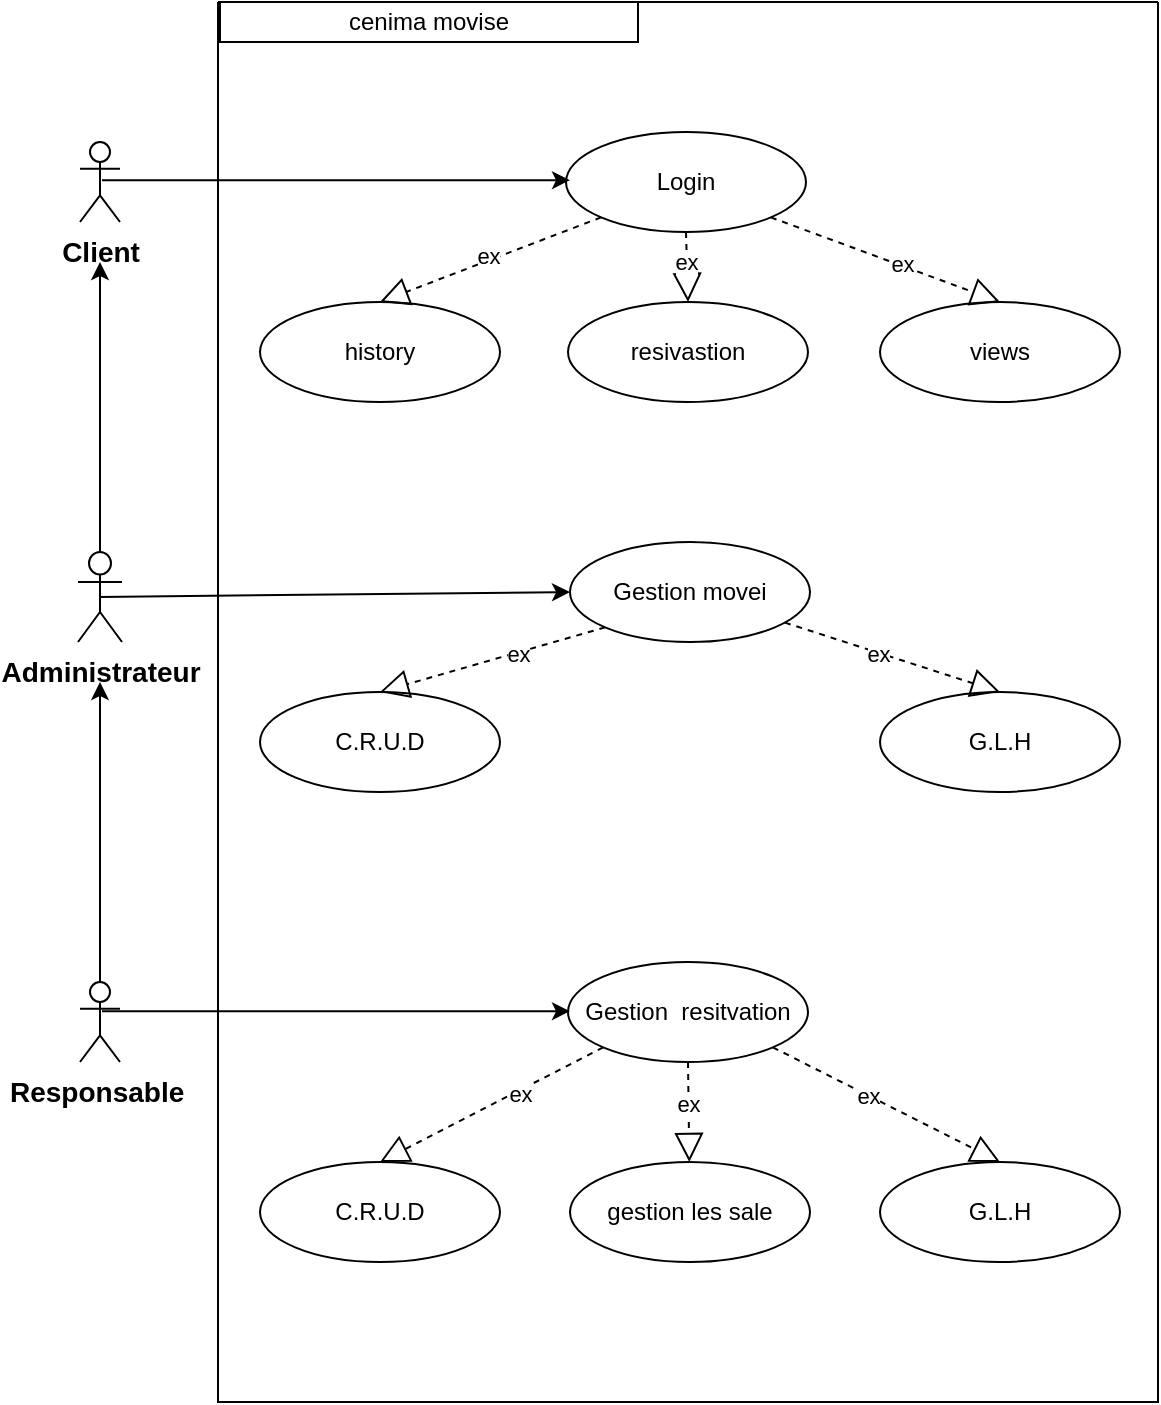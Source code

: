 <mxfile version="25.0.3">
  <diagram name="Page-1" id="0BiRn64A6qp7nT7HxyiQ">
    <mxGraphModel dx="2585" dy="1115" grid="1" gridSize="10" guides="1" tooltips="1" connect="1" arrows="1" fold="1" page="1" pageScale="1" pageWidth="827" pageHeight="1169" math="0" shadow="0">
      <root>
        <mxCell id="0" />
        <mxCell id="1" parent="0" />
        <mxCell id="PdOtNFv8q9xZHUq9bkyJ-1" value="" style="swimlane;startSize=0;" vertex="1" parent="1">
          <mxGeometry x="169" y="120" width="470" height="700" as="geometry" />
        </mxCell>
        <mxCell id="PdOtNFv8q9xZHUq9bkyJ-9" value="Login" style="ellipse;whiteSpace=wrap;html=1;" vertex="1" parent="PdOtNFv8q9xZHUq9bkyJ-1">
          <mxGeometry x="174" y="65" width="120" height="50" as="geometry" />
        </mxCell>
        <mxCell id="PdOtNFv8q9xZHUq9bkyJ-10" value="resivastion" style="ellipse;whiteSpace=wrap;html=1;" vertex="1" parent="PdOtNFv8q9xZHUq9bkyJ-1">
          <mxGeometry x="175" y="150" width="120" height="50" as="geometry" />
        </mxCell>
        <mxCell id="PdOtNFv8q9xZHUq9bkyJ-11" value="views" style="ellipse;whiteSpace=wrap;html=1;" vertex="1" parent="PdOtNFv8q9xZHUq9bkyJ-1">
          <mxGeometry x="331" y="150" width="120" height="50" as="geometry" />
        </mxCell>
        <mxCell id="PdOtNFv8q9xZHUq9bkyJ-12" value="history" style="ellipse;whiteSpace=wrap;html=1;" vertex="1" parent="PdOtNFv8q9xZHUq9bkyJ-1">
          <mxGeometry x="21" y="150" width="120" height="50" as="geometry" />
        </mxCell>
        <mxCell id="PdOtNFv8q9xZHUq9bkyJ-13" value="Gestion movei" style="ellipse;whiteSpace=wrap;html=1;" vertex="1" parent="PdOtNFv8q9xZHUq9bkyJ-1">
          <mxGeometry x="176" y="270" width="120" height="50" as="geometry" />
        </mxCell>
        <mxCell id="PdOtNFv8q9xZHUq9bkyJ-15" value="G.L.H" style="ellipse;whiteSpace=wrap;html=1;" vertex="1" parent="PdOtNFv8q9xZHUq9bkyJ-1">
          <mxGeometry x="331" y="345" width="120" height="50" as="geometry" />
        </mxCell>
        <mxCell id="PdOtNFv8q9xZHUq9bkyJ-16" value="C.R.U.D" style="ellipse;whiteSpace=wrap;html=1;" vertex="1" parent="PdOtNFv8q9xZHUq9bkyJ-1">
          <mxGeometry x="21" y="345" width="120" height="50" as="geometry" />
        </mxCell>
        <mxCell id="PdOtNFv8q9xZHUq9bkyJ-3" value="&lt;span style=&quot;box-sizing: border-box; border: 0px solid; --tw-border-spacing-x: 0; --tw-border-spacing-y: 0; --tw-translate-x: 0; --tw-translate-y: 0; --tw-rotate: 0; --tw-skew-x: 0; --tw-skew-y: 0; --tw-scale-x: 1; --tw-scale-y: 1; --tw-pan-x: ; --tw-pan-y: ; --tw-pinch-zoom: ; --tw-scroll-snap-strictness: proximity; --tw-gradient-from-position: ; --tw-gradient-via-position: ; --tw-gradient-to-position: ; --tw-ordinal: ; --tw-slashed-zero: ; --tw-numeric-figure: ; --tw-numeric-spacing: ; --tw-numeric-fraction: ; --tw-ring-inset: ; --tw-ring-offset-width: 0px; --tw-ring-offset-color: #fff; --tw-ring-color: rgba(59,130,246,.5); --tw-ring-offset-shadow: 0 0 #0000; --tw-ring-shadow: 0 0 #0000; --tw-shadow: 0 0 #0000; --tw-shadow-colored: 0 0 #0000; --tw-blur: ; --tw-brightness: ; --tw-contrast: ; --tw-grayscale: ; --tw-hue-rotate: ; --tw-invert: ; --tw-saturate: ; --tw-sepia: ; --tw-drop-shadow: ; --tw-backdrop-blur: ; --tw-backdrop-brightness: ; --tw-backdrop-contrast: ; --tw-backdrop-grayscale: ; --tw-backdrop-hue-rotate: ; --tw-backdrop-invert: ; --tw-backdrop-opacity: ; --tw-backdrop-saturate: ; --tw-backdrop-sepia: ; --tw-contain-size: ; --tw-contain-layout: ; --tw-contain-paint: ; --tw-contain-style: ; font-weight: bolder; font-family: &amp;quot;Nunito Sans&amp;quot;, sans-serif; font-size: 14px; text-align: left; text-wrap-mode: wrap; background-color: rgb(255, 255, 255);&quot;&gt;Administrateur&lt;/span&gt;" style="shape=umlActor;verticalLabelPosition=bottom;verticalAlign=top;html=1;outlineConnect=0;" vertex="1" parent="PdOtNFv8q9xZHUq9bkyJ-1">
          <mxGeometry x="-70" y="275" width="22" height="45" as="geometry" />
        </mxCell>
        <mxCell id="PdOtNFv8q9xZHUq9bkyJ-17" value="" style="endArrow=classic;html=1;rounded=0;exitX=0.5;exitY=0.5;exitDx=0;exitDy=0;exitPerimeter=0;entryX=0;entryY=0.5;entryDx=0;entryDy=0;" edge="1" parent="PdOtNFv8q9xZHUq9bkyJ-1" source="PdOtNFv8q9xZHUq9bkyJ-3" target="PdOtNFv8q9xZHUq9bkyJ-13">
          <mxGeometry width="50" height="50" relative="1" as="geometry">
            <mxPoint x="192" y="335" as="sourcePoint" />
            <mxPoint x="172" y="295" as="targetPoint" />
          </mxGeometry>
        </mxCell>
        <mxCell id="PdOtNFv8q9xZHUq9bkyJ-19" value="Gestion&amp;nbsp; resitvation" style="ellipse;whiteSpace=wrap;html=1;" vertex="1" parent="PdOtNFv8q9xZHUq9bkyJ-1">
          <mxGeometry x="175" y="480" width="120" height="50" as="geometry" />
        </mxCell>
        <mxCell id="PdOtNFv8q9xZHUq9bkyJ-20" value="G.L.H" style="ellipse;whiteSpace=wrap;html=1;" vertex="1" parent="PdOtNFv8q9xZHUq9bkyJ-1">
          <mxGeometry x="331" y="580" width="120" height="50" as="geometry" />
        </mxCell>
        <mxCell id="PdOtNFv8q9xZHUq9bkyJ-21" value="C.R.U.D" style="ellipse;whiteSpace=wrap;html=1;" vertex="1" parent="PdOtNFv8q9xZHUq9bkyJ-1">
          <mxGeometry x="21" y="580" width="120" height="50" as="geometry" />
        </mxCell>
        <mxCell id="PdOtNFv8q9xZHUq9bkyJ-22" value="gestion les sale" style="ellipse;whiteSpace=wrap;html=1;" vertex="1" parent="PdOtNFv8q9xZHUq9bkyJ-1">
          <mxGeometry x="176" y="580" width="120" height="50" as="geometry" />
        </mxCell>
        <mxCell id="PdOtNFv8q9xZHUq9bkyJ-23" value="" style="endArrow=block;dashed=1;endFill=0;endSize=12;html=1;rounded=0;exitX=0;exitY=1;exitDx=0;exitDy=0;entryX=0.5;entryY=0;entryDx=0;entryDy=0;" edge="1" parent="PdOtNFv8q9xZHUq9bkyJ-1" source="PdOtNFv8q9xZHUq9bkyJ-9" target="PdOtNFv8q9xZHUq9bkyJ-12">
          <mxGeometry width="160" relative="1" as="geometry">
            <mxPoint x="71" y="130" as="sourcePoint" />
            <mxPoint x="231" y="130" as="targetPoint" />
          </mxGeometry>
        </mxCell>
        <mxCell id="PdOtNFv8q9xZHUq9bkyJ-57" value="ex" style="edgeLabel;html=1;align=center;verticalAlign=middle;resizable=0;points=[];" vertex="1" connectable="0" parent="PdOtNFv8q9xZHUq9bkyJ-23">
          <mxGeometry x="0.013" y="-3" relative="1" as="geometry">
            <mxPoint as="offset" />
          </mxGeometry>
        </mxCell>
        <mxCell id="PdOtNFv8q9xZHUq9bkyJ-24" value="" style="endArrow=block;dashed=1;endFill=0;endSize=12;html=1;rounded=0;exitX=0.5;exitY=1;exitDx=0;exitDy=0;entryX=0.5;entryY=0;entryDx=0;entryDy=0;" edge="1" parent="PdOtNFv8q9xZHUq9bkyJ-1" source="PdOtNFv8q9xZHUq9bkyJ-9" target="PdOtNFv8q9xZHUq9bkyJ-10">
          <mxGeometry width="160" relative="1" as="geometry">
            <mxPoint x="203" y="118" as="sourcePoint" />
            <mxPoint x="91" y="160" as="targetPoint" />
          </mxGeometry>
        </mxCell>
        <mxCell id="PdOtNFv8q9xZHUq9bkyJ-56" value="ex" style="edgeLabel;html=1;align=center;verticalAlign=middle;resizable=0;points=[];" vertex="1" connectable="0" parent="PdOtNFv8q9xZHUq9bkyJ-24">
          <mxGeometry x="-0.608" y="-2" relative="1" as="geometry">
            <mxPoint x="2" y="8" as="offset" />
          </mxGeometry>
        </mxCell>
        <mxCell id="PdOtNFv8q9xZHUq9bkyJ-25" value="" style="endArrow=block;dashed=1;endFill=0;endSize=12;html=1;rounded=0;exitX=1;exitY=1;exitDx=0;exitDy=0;entryX=0.5;entryY=0;entryDx=0;entryDy=0;" edge="1" parent="PdOtNFv8q9xZHUq9bkyJ-1" source="PdOtNFv8q9xZHUq9bkyJ-9" target="PdOtNFv8q9xZHUq9bkyJ-11">
          <mxGeometry width="160" relative="1" as="geometry">
            <mxPoint x="245" y="125" as="sourcePoint" />
            <mxPoint x="245" y="160" as="targetPoint" />
          </mxGeometry>
        </mxCell>
        <mxCell id="PdOtNFv8q9xZHUq9bkyJ-55" value="ex" style="edgeLabel;html=1;align=center;verticalAlign=middle;resizable=0;points=[];" vertex="1" connectable="0" parent="PdOtNFv8q9xZHUq9bkyJ-25">
          <mxGeometry x="0.141" y="1" relative="1" as="geometry">
            <mxPoint as="offset" />
          </mxGeometry>
        </mxCell>
        <mxCell id="PdOtNFv8q9xZHUq9bkyJ-26" value="" style="endArrow=block;dashed=1;endFill=0;endSize=12;html=1;rounded=0;exitX=0;exitY=1;exitDx=0;exitDy=0;entryX=0.5;entryY=0;entryDx=0;entryDy=0;" edge="1" parent="PdOtNFv8q9xZHUq9bkyJ-1" source="PdOtNFv8q9xZHUq9bkyJ-13" target="PdOtNFv8q9xZHUq9bkyJ-16">
          <mxGeometry width="160" relative="1" as="geometry">
            <mxPoint x="288" y="118" as="sourcePoint" />
            <mxPoint x="401" y="160" as="targetPoint" />
          </mxGeometry>
        </mxCell>
        <mxCell id="PdOtNFv8q9xZHUq9bkyJ-61" value="ex" style="edgeLabel;html=1;align=center;verticalAlign=middle;resizable=0;points=[];" vertex="1" connectable="0" parent="PdOtNFv8q9xZHUq9bkyJ-26">
          <mxGeometry x="-0.223" y="1" relative="1" as="geometry">
            <mxPoint as="offset" />
          </mxGeometry>
        </mxCell>
        <mxCell id="PdOtNFv8q9xZHUq9bkyJ-27" value="" style="endArrow=block;dashed=1;endFill=0;endSize=12;html=1;rounded=0;entryX=0.5;entryY=0;entryDx=0;entryDy=0;" edge="1" parent="PdOtNFv8q9xZHUq9bkyJ-1" source="PdOtNFv8q9xZHUq9bkyJ-13" target="PdOtNFv8q9xZHUq9bkyJ-15">
          <mxGeometry width="160" relative="1" as="geometry">
            <mxPoint x="203" y="323" as="sourcePoint" />
            <mxPoint x="91" y="355" as="targetPoint" />
          </mxGeometry>
        </mxCell>
        <mxCell id="PdOtNFv8q9xZHUq9bkyJ-60" value="ex" style="edgeLabel;html=1;align=center;verticalAlign=middle;resizable=0;points=[];" vertex="1" connectable="0" parent="PdOtNFv8q9xZHUq9bkyJ-27">
          <mxGeometry x="-0.141" y="-1" relative="1" as="geometry">
            <mxPoint as="offset" />
          </mxGeometry>
        </mxCell>
        <mxCell id="PdOtNFv8q9xZHUq9bkyJ-47" value="" style="endArrow=block;dashed=1;endFill=0;endSize=12;html=1;rounded=0;entryX=0.5;entryY=0;entryDx=0;entryDy=0;exitX=1;exitY=1;exitDx=0;exitDy=0;" edge="1" parent="PdOtNFv8q9xZHUq9bkyJ-1" source="PdOtNFv8q9xZHUq9bkyJ-19" target="PdOtNFv8q9xZHUq9bkyJ-20">
          <mxGeometry width="160" relative="1" as="geometry">
            <mxPoint x="294" y="320" as="sourcePoint" />
            <mxPoint x="401" y="355" as="targetPoint" />
          </mxGeometry>
        </mxCell>
        <mxCell id="PdOtNFv8q9xZHUq9bkyJ-64" value="ex" style="edgeLabel;html=1;align=center;verticalAlign=middle;resizable=0;points=[];" vertex="1" connectable="0" parent="PdOtNFv8q9xZHUq9bkyJ-47">
          <mxGeometry x="-0.166" relative="1" as="geometry">
            <mxPoint as="offset" />
          </mxGeometry>
        </mxCell>
        <mxCell id="PdOtNFv8q9xZHUq9bkyJ-48" value="" style="endArrow=block;dashed=1;endFill=0;endSize=12;html=1;rounded=0;exitX=0.5;exitY=1;exitDx=0;exitDy=0;" edge="1" parent="PdOtNFv8q9xZHUq9bkyJ-1" source="PdOtNFv8q9xZHUq9bkyJ-19" target="PdOtNFv8q9xZHUq9bkyJ-22">
          <mxGeometry width="160" relative="1" as="geometry">
            <mxPoint x="288" y="533" as="sourcePoint" />
            <mxPoint x="400" y="565" as="targetPoint" />
          </mxGeometry>
        </mxCell>
        <mxCell id="PdOtNFv8q9xZHUq9bkyJ-63" value="ex" style="edgeLabel;html=1;align=center;verticalAlign=middle;resizable=0;points=[];" vertex="1" connectable="0" parent="PdOtNFv8q9xZHUq9bkyJ-48">
          <mxGeometry x="-0.185" y="-1" relative="1" as="geometry">
            <mxPoint as="offset" />
          </mxGeometry>
        </mxCell>
        <mxCell id="PdOtNFv8q9xZHUq9bkyJ-49" value="" style="endArrow=block;dashed=1;endFill=0;endSize=12;html=1;rounded=0;exitX=0;exitY=1;exitDx=0;exitDy=0;entryX=0.5;entryY=0;entryDx=0;entryDy=0;" edge="1" parent="PdOtNFv8q9xZHUq9bkyJ-1" source="PdOtNFv8q9xZHUq9bkyJ-19" target="PdOtNFv8q9xZHUq9bkyJ-21">
          <mxGeometry width="160" relative="1" as="geometry">
            <mxPoint x="245" y="540" as="sourcePoint" />
            <mxPoint x="245" y="565" as="targetPoint" />
          </mxGeometry>
        </mxCell>
        <mxCell id="PdOtNFv8q9xZHUq9bkyJ-62" value="ex" style="edgeLabel;html=1;align=center;verticalAlign=middle;resizable=0;points=[];" vertex="1" connectable="0" parent="PdOtNFv8q9xZHUq9bkyJ-49">
          <mxGeometry x="-0.244" y="1" relative="1" as="geometry">
            <mxPoint as="offset" />
          </mxGeometry>
        </mxCell>
        <mxCell id="PdOtNFv8q9xZHUq9bkyJ-50" value="" style="endArrow=classic;html=1;rounded=0;exitX=0.5;exitY=0.5;exitDx=0;exitDy=0;exitPerimeter=0;entryX=0;entryY=0.5;entryDx=0;entryDy=0;" edge="1" parent="PdOtNFv8q9xZHUq9bkyJ-1">
          <mxGeometry width="50" height="50" relative="1" as="geometry">
            <mxPoint x="-58" y="504.6" as="sourcePoint" />
            <mxPoint x="176" y="504.6" as="targetPoint" />
          </mxGeometry>
        </mxCell>
        <mxCell id="PdOtNFv8q9xZHUq9bkyJ-53" value="" style="endArrow=classic;html=1;rounded=0;exitX=0.5;exitY=0.5;exitDx=0;exitDy=0;exitPerimeter=0;entryX=0;entryY=0.5;entryDx=0;entryDy=0;" edge="1" parent="PdOtNFv8q9xZHUq9bkyJ-1">
          <mxGeometry width="50" height="50" relative="1" as="geometry">
            <mxPoint x="-58" y="89.09" as="sourcePoint" />
            <mxPoint x="176" y="89.09" as="targetPoint" />
          </mxGeometry>
        </mxCell>
        <mxCell id="PdOtNFv8q9xZHUq9bkyJ-54" value="cenima movise" style="rounded=0;whiteSpace=wrap;html=1;" vertex="1" parent="PdOtNFv8q9xZHUq9bkyJ-1">
          <mxGeometry x="1" width="209" height="20" as="geometry" />
        </mxCell>
        <mxCell id="PdOtNFv8q9xZHUq9bkyJ-2" value="&lt;span style=&quot;box-sizing: border-box; border: 0px solid; --tw-border-spacing-x: 0; --tw-border-spacing-y: 0; --tw-translate-x: 0; --tw-translate-y: 0; --tw-rotate: 0; --tw-skew-x: 0; --tw-skew-y: 0; --tw-scale-x: 1; --tw-scale-y: 1; --tw-pan-x: ; --tw-pan-y: ; --tw-pinch-zoom: ; --tw-scroll-snap-strictness: proximity; --tw-gradient-from-position: ; --tw-gradient-via-position: ; --tw-gradient-to-position: ; --tw-ordinal: ; --tw-slashed-zero: ; --tw-numeric-figure: ; --tw-numeric-spacing: ; --tw-numeric-fraction: ; --tw-ring-inset: ; --tw-ring-offset-width: 0px; --tw-ring-offset-color: #fff; --tw-ring-color: rgba(59,130,246,.5); --tw-ring-offset-shadow: 0 0 #0000; --tw-ring-shadow: 0 0 #0000; --tw-shadow: 0 0 #0000; --tw-shadow-colored: 0 0 #0000; --tw-blur: ; --tw-brightness: ; --tw-contrast: ; --tw-grayscale: ; --tw-hue-rotate: ; --tw-invert: ; --tw-saturate: ; --tw-sepia: ; --tw-drop-shadow: ; --tw-backdrop-blur: ; --tw-backdrop-brightness: ; --tw-backdrop-contrast: ; --tw-backdrop-grayscale: ; --tw-backdrop-hue-rotate: ; --tw-backdrop-invert: ; --tw-backdrop-opacity: ; --tw-backdrop-saturate: ; --tw-backdrop-sepia: ; --tw-contain-size: ; --tw-contain-layout: ; --tw-contain-paint: ; --tw-contain-style: ; font-weight: bolder; font-family: &amp;quot;Nunito Sans&amp;quot;, sans-serif; font-size: 14px; text-align: left; text-wrap-mode: wrap; background-color: rgb(255, 255, 255);&quot;&gt;Responsable&amp;nbsp;&lt;/span&gt;" style="shape=umlActor;verticalLabelPosition=bottom;verticalAlign=top;html=1;outlineConnect=0;" vertex="1" parent="1">
          <mxGeometry x="100" y="610" width="20" height="40" as="geometry" />
        </mxCell>
        <mxCell id="PdOtNFv8q9xZHUq9bkyJ-4" value="&lt;span style=&quot;box-sizing: border-box; border: 0px solid; --tw-border-spacing-x: 0; --tw-border-spacing-y: 0; --tw-translate-x: 0; --tw-translate-y: 0; --tw-rotate: 0; --tw-skew-x: 0; --tw-skew-y: 0; --tw-scale-x: 1; --tw-scale-y: 1; --tw-pan-x: ; --tw-pan-y: ; --tw-pinch-zoom: ; --tw-scroll-snap-strictness: proximity; --tw-gradient-from-position: ; --tw-gradient-via-position: ; --tw-gradient-to-position: ; --tw-ordinal: ; --tw-slashed-zero: ; --tw-numeric-figure: ; --tw-numeric-spacing: ; --tw-numeric-fraction: ; --tw-ring-inset: ; --tw-ring-offset-width: 0px; --tw-ring-offset-color: #fff; --tw-ring-color: rgba(59,130,246,.5); --tw-ring-offset-shadow: 0 0 #0000; --tw-ring-shadow: 0 0 #0000; --tw-shadow: 0 0 #0000; --tw-shadow-colored: 0 0 #0000; --tw-blur: ; --tw-brightness: ; --tw-contrast: ; --tw-grayscale: ; --tw-hue-rotate: ; --tw-invert: ; --tw-saturate: ; --tw-sepia: ; --tw-drop-shadow: ; --tw-backdrop-blur: ; --tw-backdrop-brightness: ; --tw-backdrop-contrast: ; --tw-backdrop-grayscale: ; --tw-backdrop-hue-rotate: ; --tw-backdrop-invert: ; --tw-backdrop-opacity: ; --tw-backdrop-saturate: ; --tw-backdrop-sepia: ; --tw-contain-size: ; --tw-contain-layout: ; --tw-contain-paint: ; --tw-contain-style: ; font-weight: bolder; font-family: &amp;quot;Nunito Sans&amp;quot;, sans-serif; font-size: 14px; text-align: left; text-wrap-mode: wrap; background-color: rgb(255, 255, 255);&quot;&gt;Client&lt;/span&gt;" style="shape=umlActor;verticalLabelPosition=bottom;verticalAlign=top;html=1;outlineConnect=0;" vertex="1" parent="1">
          <mxGeometry x="100" y="190" width="20" height="40" as="geometry" />
        </mxCell>
        <mxCell id="PdOtNFv8q9xZHUq9bkyJ-7" value="" style="endArrow=classic;html=1;rounded=0;exitX=0.5;exitY=0;exitDx=0;exitDy=0;exitPerimeter=0;" edge="1" parent="1" source="PdOtNFv8q9xZHUq9bkyJ-2">
          <mxGeometry width="50" height="50" relative="1" as="geometry">
            <mxPoint x="110" y="490" as="sourcePoint" />
            <mxPoint x="110" y="460" as="targetPoint" />
          </mxGeometry>
        </mxCell>
        <mxCell id="PdOtNFv8q9xZHUq9bkyJ-8" value="" style="endArrow=classic;html=1;rounded=0;exitX=0.5;exitY=0;exitDx=0;exitDy=0;exitPerimeter=0;" edge="1" parent="1" source="PdOtNFv8q9xZHUq9bkyJ-3">
          <mxGeometry width="50" height="50" relative="1" as="geometry">
            <mxPoint x="70" y="330" as="sourcePoint" />
            <mxPoint x="110" y="250" as="targetPoint" />
          </mxGeometry>
        </mxCell>
      </root>
    </mxGraphModel>
  </diagram>
</mxfile>
